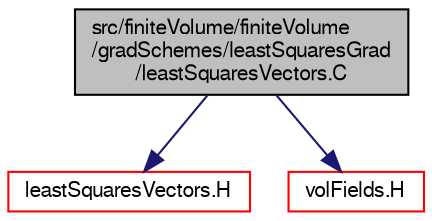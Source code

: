 digraph "src/finiteVolume/finiteVolume/gradSchemes/leastSquaresGrad/leastSquaresVectors.C"
{
  bgcolor="transparent";
  edge [fontname="FreeSans",fontsize="10",labelfontname="FreeSans",labelfontsize="10"];
  node [fontname="FreeSans",fontsize="10",shape=record];
  Node0 [label="src/finiteVolume/finiteVolume\l/gradSchemes/leastSquaresGrad\l/leastSquaresVectors.C",height=0.2,width=0.4,color="black", fillcolor="grey75", style="filled", fontcolor="black"];
  Node0 -> Node1 [color="midnightblue",fontsize="10",style="solid",fontname="FreeSans"];
  Node1 [label="leastSquaresVectors.H",height=0.2,width=0.4,color="red",URL="$a03152.html"];
  Node0 -> Node304 [color="midnightblue",fontsize="10",style="solid",fontname="FreeSans"];
  Node304 [label="volFields.H",height=0.2,width=0.4,color="red",URL="$a02750.html"];
}
